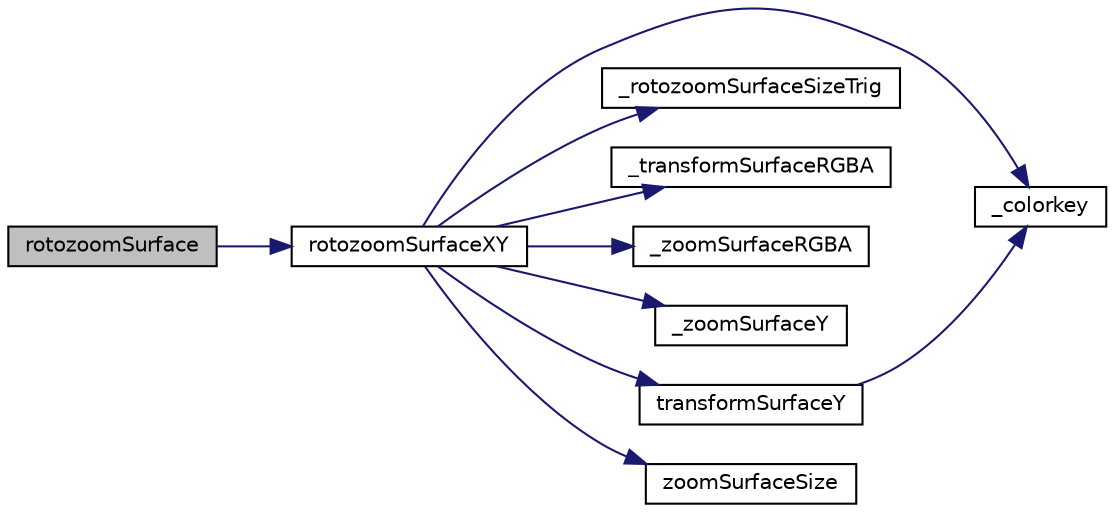 digraph G
{
  bgcolor="transparent";
  edge [fontname="Helvetica",fontsize="10",labelfontname="Helvetica",labelfontsize="10"];
  node [fontname="Helvetica",fontsize="10",shape=record];
  rankdir=LR;
  Node1 [label="rotozoomSurface",height=0.2,width=0.4,color="black", fillcolor="grey75", style="filled" fontcolor="black"];
  Node1 -> Node2 [color="midnightblue",fontsize="10",style="solid",fontname="Helvetica"];
  Node2 [label="rotozoomSurfaceXY",height=0.2,width=0.4,color="black",URL="$a00036.html#a454d4234a45eab6ec238a40cc44051d4",tooltip="Rotates and zooms a surface with different horizontal and vertival scaling factors and optional anti-..."];
  Node2 -> Node3 [color="midnightblue",fontsize="10",style="solid",fontname="Helvetica"];
  Node3 [label="_colorkey",height=0.2,width=0.4,color="black",URL="$a00044.html#afe2a2e4dc6cc462c5fc98a2110b8e1ce",tooltip="Returns colorkey info for a surface."];
  Node2 -> Node4 [color="midnightblue",fontsize="10",style="solid",fontname="Helvetica"];
  Node4 [label="_rotozoomSurfaceSizeTrig",height=0.2,width=0.4,color="black",URL="$a00044.html#af48638a298820d4d1dd24a13896963d8",tooltip="Internal target surface sizing function for rotozooms with trig result return."];
  Node2 -> Node5 [color="midnightblue",fontsize="10",style="solid",fontname="Helvetica"];
  Node5 [label="_transformSurfaceRGBA",height=0.2,width=0.4,color="black",URL="$a00044.html#aae634e7b5e6ec1622fec361ecbd0d1b7",tooltip="Internal 32 bit rotozoomer with optional anti-aliasing."];
  Node2 -> Node6 [color="midnightblue",fontsize="10",style="solid",fontname="Helvetica"];
  Node6 [label="_zoomSurfaceRGBA",height=0.2,width=0.4,color="black",URL="$a00044.html#a9898b12bb565c4075c2da4db4891fd81",tooltip="Internal 32 bit Zoomer with optional anti-aliasing by bilinear interpolation."];
  Node2 -> Node7 [color="midnightblue",fontsize="10",style="solid",fontname="Helvetica"];
  Node7 [label="_zoomSurfaceY",height=0.2,width=0.4,color="black",URL="$a00044.html#acfeb5a322cbb575f105f1762d9d21c29",tooltip="Internal 8 bit Zoomer without smoothing."];
  Node2 -> Node8 [color="midnightblue",fontsize="10",style="solid",fontname="Helvetica"];
  Node8 [label="transformSurfaceY",height=0.2,width=0.4,color="black",URL="$a00044.html#a126e3b96b22cc18e78e33cc1f8eb6c3c",tooltip="Rotates and zooms 8 bit palette/Y &#39;src&#39; surface to &#39;dst&#39; surface without smoothing."];
  Node8 -> Node3 [color="midnightblue",fontsize="10",style="solid",fontname="Helvetica"];
  Node2 -> Node9 [color="midnightblue",fontsize="10",style="solid",fontname="Helvetica"];
  Node9 [label="zoomSurfaceSize",height=0.2,width=0.4,color="black",URL="$a00036.html#a7927e415d87ea7856794cd4cc77e0a25",tooltip="Calculates the size of the target surface for a zoomSurface() call."];
}
